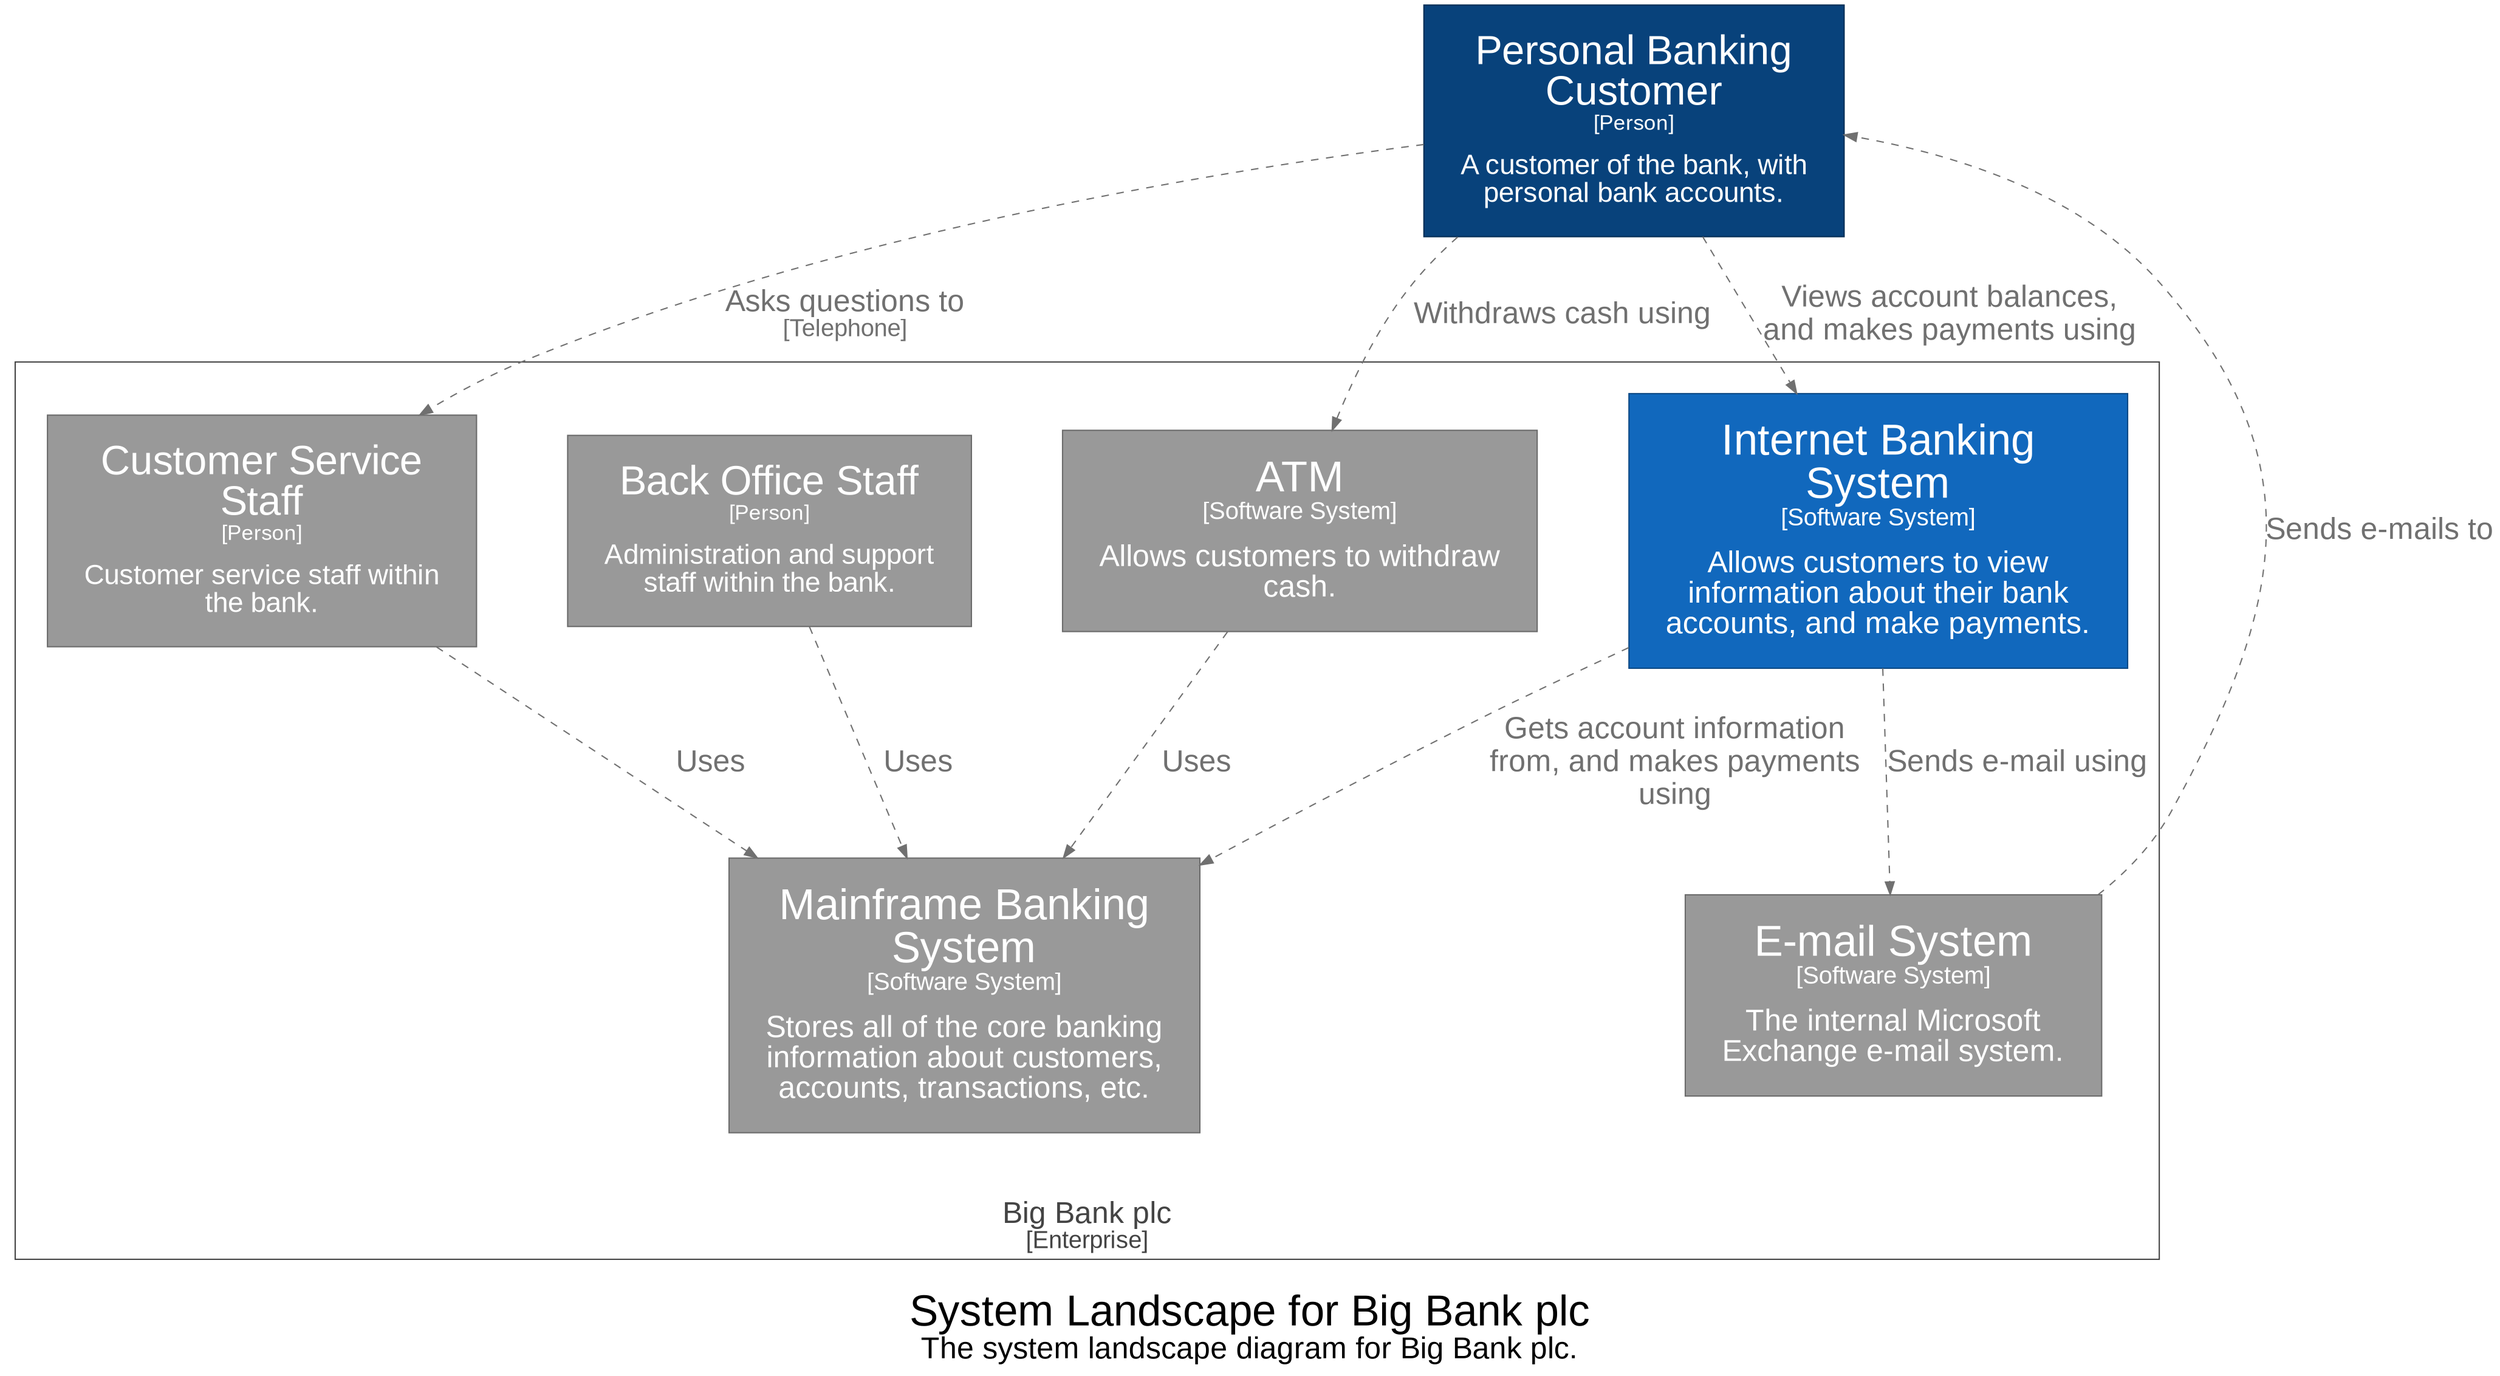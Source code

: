 digraph {
  compound=true
  graph [fontname="Arial", rankdir=TB, ranksep=1.0, nodesep=1.0]
  node [fontname="Arial", shape=box, margin="0.4,0.3"]
  edge [fontname="Arial"]
  label=<<br /><font point-size="34">System Landscape for Big Bank plc</font><br /><font point-size="24">The system landscape diagram for Big Bank plc.</font>>

  subgraph cluster_enterprise {
    margin=25
    label=<<font point-size="24"><br />Big Bank plc</font><br /><font point-size="19">[Enterprise]</font>>
    labelloc=b
    color="#444444"
    fontcolor="#444444"
    fillcolor="#ffffff"

    12 [id=12,shape=rect, label=<<font point-size="32">Customer Service<br />Staff</font><br /><font point-size="17">[Person]</font><br /><br /><font point-size="22">Customer service staff within<br />the bank.</font>>, style=filled, color="#6b6b6b", fillcolor="#999999", fontcolor="#ffffff"]
    15 [id=15,shape=rect, label=<<font point-size="32">Back Office Staff</font><br /><font point-size="17">[Person]</font><br /><br /><font point-size="22">Administration and support<br />staff within the bank.</font>>, style=filled, color="#6b6b6b", fillcolor="#999999", fontcolor="#ffffff"]
    2 [id=2,shape=rect, label=<<font point-size="34">Internet Banking<br />System</font><br /><font point-size="19">[Software System]</font><br /><br /><font point-size="24">Allows customers to view<br />information about their bank<br />accounts, and make payments.</font>>, style=filled, color="#0b4884", fillcolor="#1168bd", fontcolor="#ffffff"]
    4 [id=4,shape=rect, label=<<font point-size="34">Mainframe Banking<br />System</font><br /><font point-size="19">[Software System]</font><br /><br /><font point-size="24">Stores all of the core banking<br />information about customers,<br />accounts, transactions, etc.</font>>, style=filled, color="#6b6b6b", fillcolor="#999999", fontcolor="#ffffff"]
    6 [id=6,shape=rect, label=<<font point-size="34">E-mail System</font><br /><font point-size="19">[Software System]</font><br /><br /><font point-size="24">The internal Microsoft<br />Exchange e-mail system.</font>>, style=filled, color="#6b6b6b", fillcolor="#999999", fontcolor="#ffffff"]
    9 [id=9,shape=rect, label=<<font point-size="34">ATM</font><br /><font point-size="19">[Software System]</font><br /><br /><font point-size="24">Allows customers to withdraw<br />cash.</font>>, style=filled, color="#6b6b6b", fillcolor="#999999", fontcolor="#ffffff"]
  }

  1 [id=1,shape=rect, label=<<font point-size="32">Personal Banking<br />Customer</font><br /><font point-size="17">[Person]</font><br /><br /><font point-size="22">A customer of the bank, with<br />personal bank accounts.</font>>, style=filled, color="#052e56", fillcolor="#08427b", fontcolor="#ffffff"]

  9 -> 4 [id=10, label=<<font point-size="24">Uses</font>>, style="dashed", color="#707070", fontcolor="#707070"]
  1 -> 9 [id=11, label=<<font point-size="24">Withdraws cash using</font>>, style="dashed", color="#707070", fontcolor="#707070"]
  12 -> 4 [id=13, label=<<font point-size="24">Uses</font>>, style="dashed", color="#707070", fontcolor="#707070"]
  1 -> 12 [id=14, label=<<font point-size="24">Asks questions to</font><br /><font point-size="19">[Telephone]</font>>, style="dashed", color="#707070", fontcolor="#707070"]
  15 -> 4 [id=16, label=<<font point-size="24">Uses</font>>, style="dashed", color="#707070", fontcolor="#707070"]
  1 -> 2 [id=3, label=<<font point-size="24">Views account balances,<br />and makes payments using</font>>, style="dashed", color="#707070", fontcolor="#707070"]
  2 -> 4 [id=5, label=<<font point-size="24">Gets account information<br />from, and makes payments<br />using</font>>, style="dashed", color="#707070", fontcolor="#707070"]
  2 -> 6 [id=7, label=<<font point-size="24">Sends e-mail using</font>>, style="dashed", color="#707070", fontcolor="#707070"]
  6 -> 1 [id=8, label=<<font point-size="24">Sends e-mails to</font>>, style="dashed", color="#707070", fontcolor="#707070"]
}